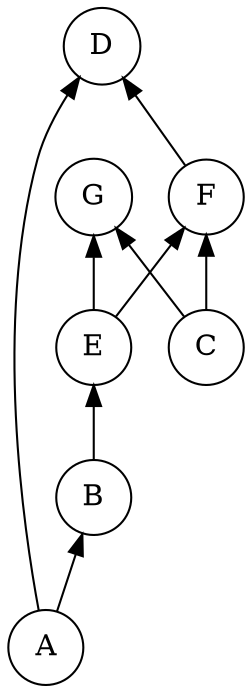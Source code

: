 digraph solutionTree {
rankdir="BT";
node [shape=circle]

A [label="A"]
B [label="B"]
C [label="C"]
D [label="D"]
E [label="E"]
F [label="F"]
G [label="G"]

A->B
B->E
E->F
E->G
C->F
C->G
F->D
A->D
}
